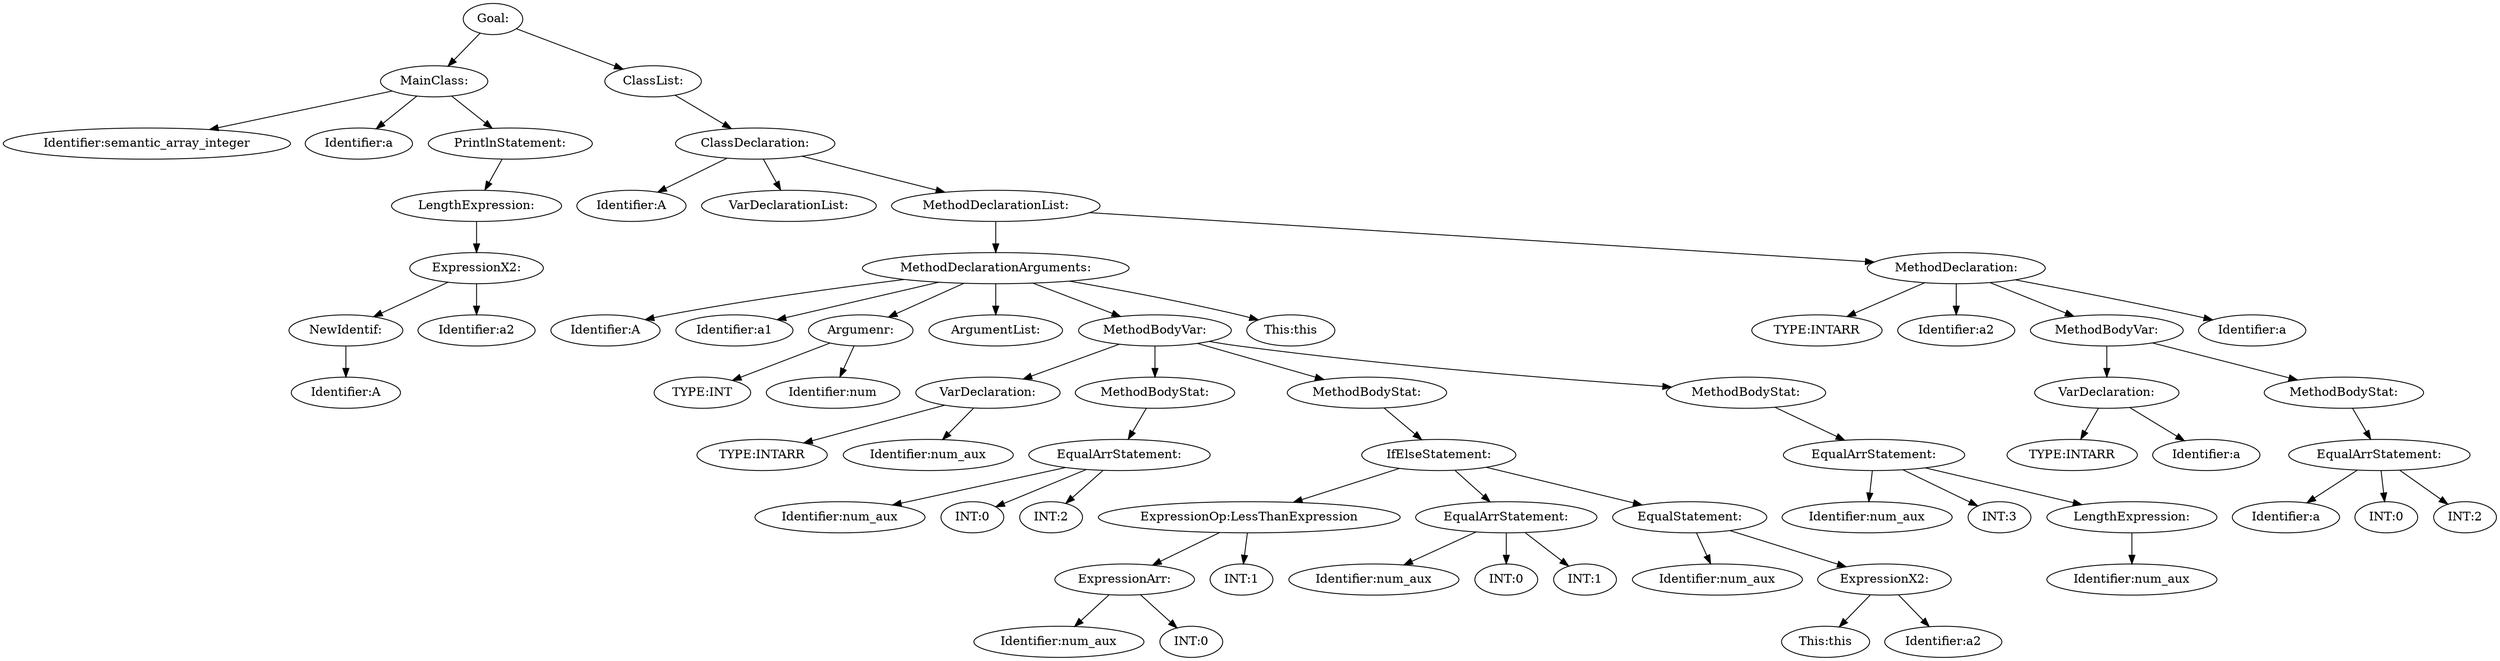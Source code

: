 digraph {
n0 [label="Goal:"];
n1 [label="MainClass:"];
n2 [label="Identifier:semantic_array_integer"];
n1 -> n2
n3 [label="Identifier:a"];
n1 -> n3
n4 [label="PrintlnStatement:"];
n5 [label="LengthExpression:"];
n6 [label="ExpressionX2:"];
n7 [label="NewIdentif:"];
n8 [label="Identifier:A"];
n7 -> n8
n6 -> n7
n9 [label="Identifier:a2"];
n6 -> n9
n5 -> n6
n4 -> n5
n1 -> n4
n0 -> n1
n10 [label="ClassList:"];
n11 [label="ClassDeclaration:"];
n12 [label="Identifier:A"];
n11 -> n12
n13 [label="VarDeclarationList:"];
n11 -> n13
n14 [label="MethodDeclarationList:"];
n15 [label="MethodDeclarationArguments:"];
n16 [label="Identifier:A"];
n15 -> n16
n17 [label="Identifier:a1"];
n15 -> n17
n18 [label="Argumenr:"];
n19 [label="TYPE:INT"];
n18 -> n19
n20 [label="Identifier:num"];
n18 -> n20
n15 -> n18
n21 [label="ArgumentList:"];
n15 -> n21
n22 [label="MethodBodyVar:"];
n23 [label="VarDeclaration:"];
n24 [label="TYPE:INTARR"];
n23 -> n24
n25 [label="Identifier:num_aux"];
n23 -> n25
n22 -> n23
n26 [label="MethodBodyStat:"];
n27 [label="EqualArrStatement:"];
n28 [label="Identifier:num_aux"];
n27 -> n28
n29 [label="INT:0"];
n27 -> n29
n30 [label="INT:2"];
n27 -> n30
n26 -> n27
n22 -> n26
n31 [label="MethodBodyStat:"];
n32 [label="IfElseStatement:"];
n33 [label="ExpressionOp:LessThanExpression"];
n34 [label="ExpressionArr:"];
n35 [label="Identifier:num_aux"];
n34 -> n35
n36 [label="INT:0"];
n34 -> n36
n33 -> n34
n37 [label="INT:1"];
n33 -> n37
n32 -> n33
n38 [label="EqualArrStatement:"];
n39 [label="Identifier:num_aux"];
n38 -> n39
n40 [label="INT:0"];
n38 -> n40
n41 [label="INT:1"];
n38 -> n41
n32 -> n38
n42 [label="EqualStatement:"];
n43 [label="Identifier:num_aux"];
n42 -> n43
n44 [label="ExpressionX2:"];
n45 [label="This:this"];
n44 -> n45
n46 [label="Identifier:a2"];
n44 -> n46
n42 -> n44
n32 -> n42
n31 -> n32
n22 -> n31
n47 [label="MethodBodyStat:"];
n48 [label="EqualArrStatement:"];
n49 [label="Identifier:num_aux"];
n48 -> n49
n50 [label="INT:3"];
n48 -> n50
n51 [label="LengthExpression:"];
n52 [label="Identifier:num_aux"];
n51 -> n52
n48 -> n51
n47 -> n48
n22 -> n47
n15 -> n22
n53 [label="This:this"];
n15 -> n53
n14 -> n15
n54 [label="MethodDeclaration:"];
n55 [label="TYPE:INTARR"];
n54 -> n55
n56 [label="Identifier:a2"];
n54 -> n56
n57 [label="MethodBodyVar:"];
n58 [label="VarDeclaration:"];
n59 [label="TYPE:INTARR"];
n58 -> n59
n60 [label="Identifier:a"];
n58 -> n60
n57 -> n58
n61 [label="MethodBodyStat:"];
n62 [label="EqualArrStatement:"];
n63 [label="Identifier:a"];
n62 -> n63
n64 [label="INT:0"];
n62 -> n64
n65 [label="INT:2"];
n62 -> n65
n61 -> n62
n57 -> n61
n54 -> n57
n66 [label="Identifier:a"];
n54 -> n66
n14 -> n54
n11 -> n14
n10 -> n11
n0 -> n10
}
